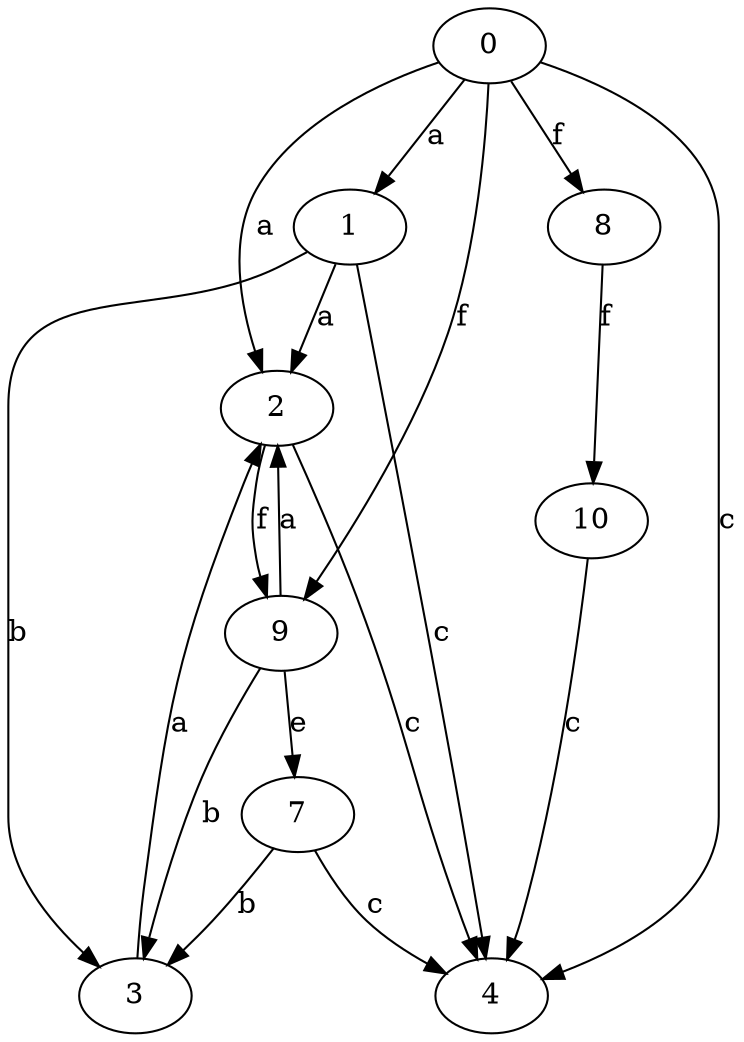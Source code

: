 strict digraph  {
1;
0;
2;
3;
4;
7;
8;
9;
10;
1 -> 2  [label=a];
1 -> 3  [label=b];
1 -> 4  [label=c];
0 -> 1  [label=a];
0 -> 2  [label=a];
0 -> 4  [label=c];
0 -> 8  [label=f];
0 -> 9  [label=f];
2 -> 4  [label=c];
2 -> 9  [label=f];
3 -> 2  [label=a];
7 -> 3  [label=b];
7 -> 4  [label=c];
8 -> 10  [label=f];
9 -> 2  [label=a];
9 -> 3  [label=b];
9 -> 7  [label=e];
10 -> 4  [label=c];
}
